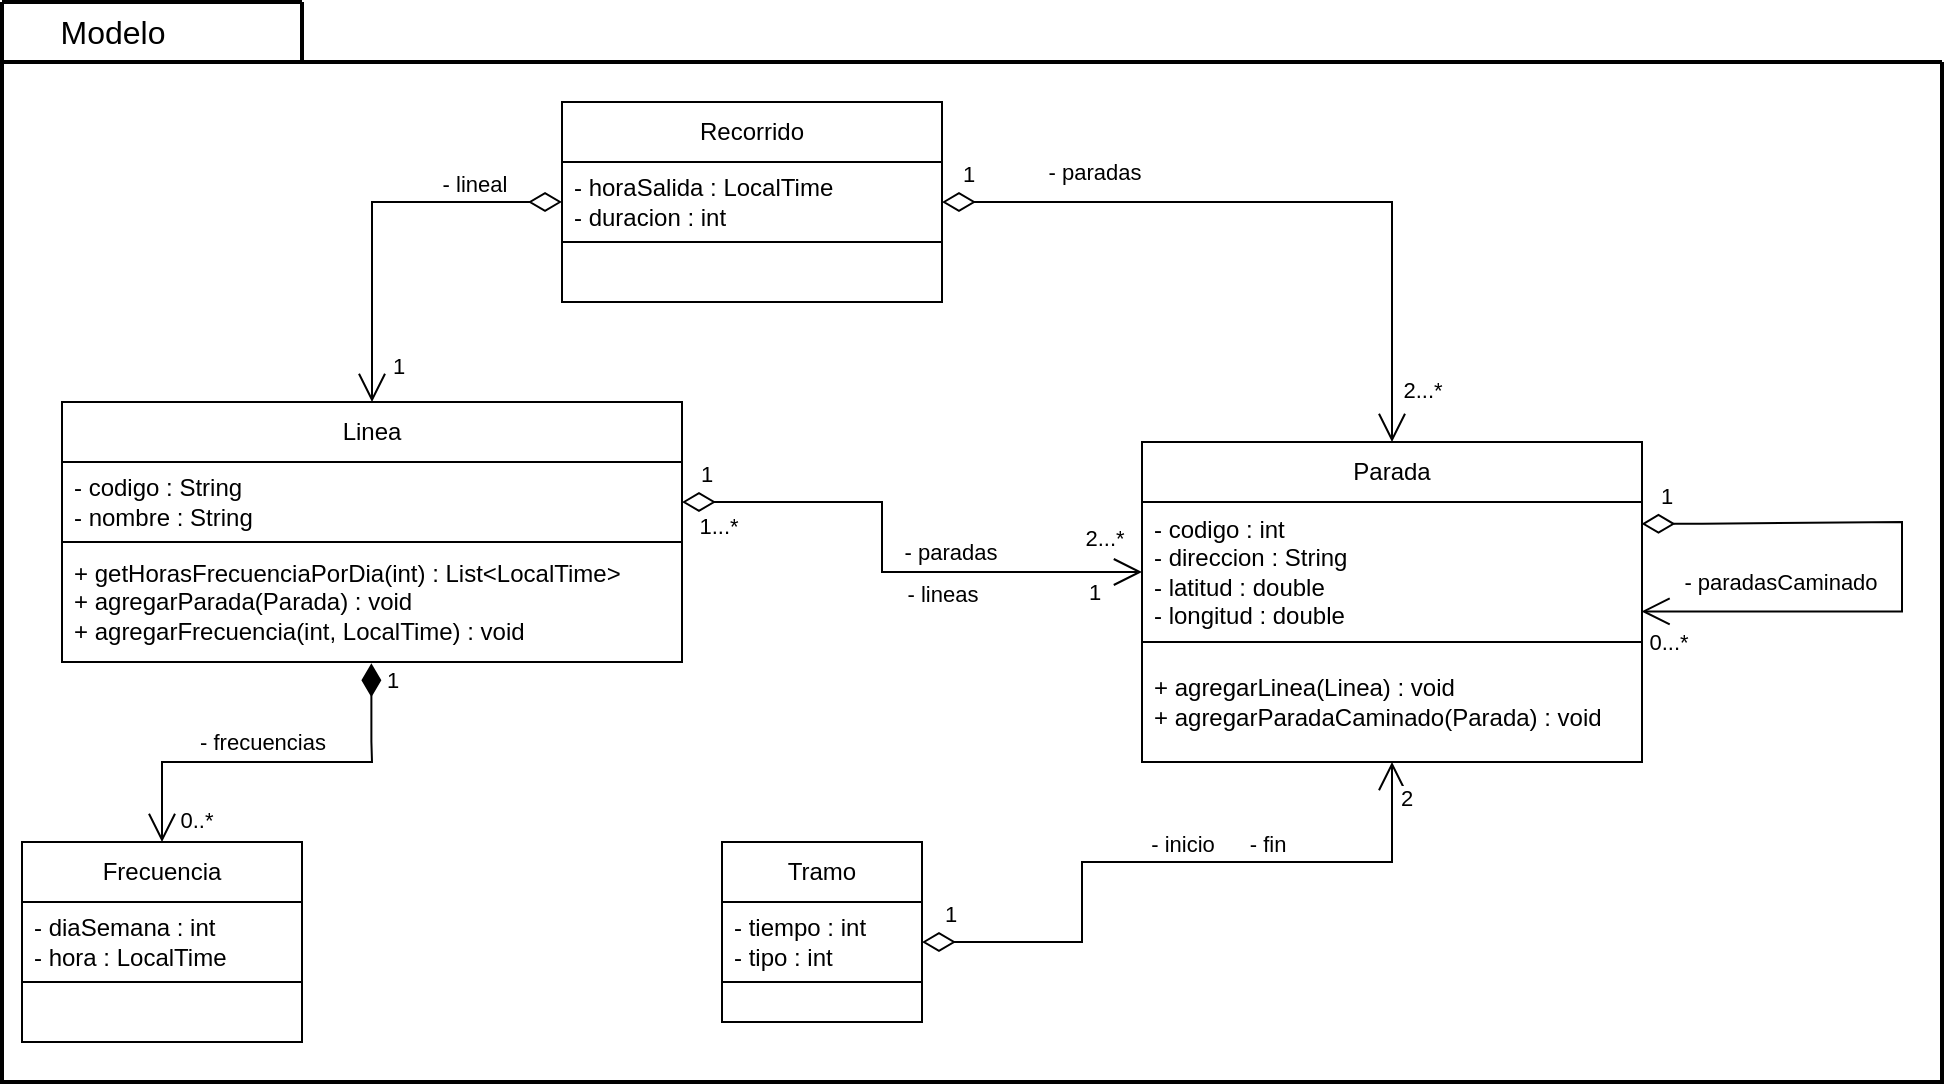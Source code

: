 <mxfile version="28.2.5">
  <diagram name="Page-1" id="DdtK2W1SqwpSfvpK938a">
    <mxGraphModel dx="1188" dy="661" grid="1" gridSize="10" guides="1" tooltips="1" connect="1" arrows="1" fold="1" page="1" pageScale="1" pageWidth="850" pageHeight="1100" math="0" shadow="0" adaptiveColors="simple">
      <root>
        <mxCell id="0" />
        <mxCell id="1" parent="0" />
        <mxCell id="cIf180iwZ4gJFKfaal7i-22" value="" style="swimlane;startSize=0;align=center;strokeWidth=2;" parent="1" vertex="1">
          <mxGeometry x="10" y="40" width="970" height="510" as="geometry" />
        </mxCell>
        <mxCell id="cIf180iwZ4gJFKfaal7i-23" value="" style="swimlane;startSize=0;strokeWidth=2;" parent="1" vertex="1">
          <mxGeometry x="10" y="10" width="150" height="30" as="geometry" />
        </mxCell>
        <mxCell id="cIf180iwZ4gJFKfaal7i-24" value="Modelo" style="text;html=1;align=center;verticalAlign=middle;resizable=0;points=[];autosize=1;strokeColor=none;fillColor=none;fontSize=16;" parent="cIf180iwZ4gJFKfaal7i-23" vertex="1">
          <mxGeometry x="15" width="80" height="30" as="geometry" />
        </mxCell>
        <mxCell id="cIf180iwZ4gJFKfaal7i-10" value="Recorrido" style="swimlane;fontStyle=0;childLayout=stackLayout;horizontal=1;startSize=30;horizontalStack=0;resizeParent=1;resizeParentMax=0;resizeLast=0;collapsible=1;marginBottom=0;whiteSpace=wrap;html=1;fillColor=none;" parent="1" vertex="1">
          <mxGeometry x="290" y="60" width="190" height="100" as="geometry" />
        </mxCell>
        <mxCell id="cIf180iwZ4gJFKfaal7i-11" value="&lt;div&gt;- horaSalida : LocalTime&lt;/div&gt;&lt;div&gt;- duracion : int&lt;/div&gt;" style="text;strokeColor=none;fillColor=none;align=left;verticalAlign=middle;spacingLeft=4;spacingRight=4;overflow=hidden;points=[[0,0.5],[1,0.5]];portConstraint=eastwest;rotatable=0;whiteSpace=wrap;html=1;" parent="cIf180iwZ4gJFKfaal7i-10" vertex="1">
          <mxGeometry y="30" width="190" height="40" as="geometry" />
        </mxCell>
        <mxCell id="cIf180iwZ4gJFKfaal7i-12" value="&amp;nbsp;" style="text;strokeColor=default;fillColor=none;align=left;verticalAlign=middle;spacingLeft=4;spacingRight=4;overflow=hidden;points=[[0,0.5],[1,0.5]];portConstraint=eastwest;rotatable=0;whiteSpace=wrap;html=1;glass=0;shadow=0;" parent="cIf180iwZ4gJFKfaal7i-10" vertex="1">
          <mxGeometry y="70" width="190" height="30" as="geometry" />
        </mxCell>
        <mxCell id="yJuBEbrkRVFyZwPIGfPt-5" value="Parada" style="swimlane;fontStyle=0;childLayout=stackLayout;horizontal=1;startSize=30;horizontalStack=0;resizeParent=1;resizeParentMax=0;resizeLast=0;collapsible=1;marginBottom=0;whiteSpace=wrap;html=1;fillColor=none;" vertex="1" parent="1">
          <mxGeometry x="580" y="230" width="250" height="160" as="geometry" />
        </mxCell>
        <mxCell id="yJuBEbrkRVFyZwPIGfPt-6" value="&lt;div&gt;- codigo : int&lt;/div&gt;&lt;div&gt;- direccion : String&lt;/div&gt;&lt;div&gt;- latitud : double&lt;/div&gt;&lt;div&gt;- longitud : double&lt;/div&gt;" style="text;strokeColor=none;fillColor=none;align=left;verticalAlign=middle;spacingLeft=4;spacingRight=4;overflow=hidden;points=[[0,0.5],[1,0.5]];portConstraint=eastwest;rotatable=0;whiteSpace=wrap;html=1;" vertex="1" parent="yJuBEbrkRVFyZwPIGfPt-5">
          <mxGeometry y="30" width="250" height="70" as="geometry" />
        </mxCell>
        <mxCell id="yJuBEbrkRVFyZwPIGfPt-7" value="&lt;div&gt;+ agregarLinea(Linea) : void&lt;/div&gt;&lt;div&gt;+ agregarParadaCaminado(Parada) : void&lt;/div&gt;" style="text;strokeColor=default;fillColor=none;align=left;verticalAlign=middle;spacingLeft=4;spacingRight=4;overflow=hidden;points=[[0,0.5],[1,0.5]];portConstraint=eastwest;rotatable=0;whiteSpace=wrap;html=1;glass=0;shadow=0;" vertex="1" parent="yJuBEbrkRVFyZwPIGfPt-5">
          <mxGeometry y="100" width="250" height="60" as="geometry" />
        </mxCell>
        <mxCell id="yJuBEbrkRVFyZwPIGfPt-38" value="" style="endArrow=open;html=1;endSize=12;startArrow=diamondThin;startSize=14;startFill=0;edgeStyle=orthogonalEdgeStyle;align=left;verticalAlign=bottom;rounded=0;exitX=0.999;exitY=0.156;exitDx=0;exitDy=0;exitPerimeter=0;entryX=0.999;entryY=0.782;entryDx=0;entryDy=0;entryPerimeter=0;" edge="1" parent="yJuBEbrkRVFyZwPIGfPt-5" source="yJuBEbrkRVFyZwPIGfPt-6" target="yJuBEbrkRVFyZwPIGfPt-6">
          <mxGeometry x="-1" y="3" relative="1" as="geometry">
            <mxPoint x="260" y="-20" as="sourcePoint" />
            <mxPoint x="320" y="120" as="targetPoint" />
            <Array as="points">
              <mxPoint x="280" y="41" />
              <mxPoint x="380" y="40" />
              <mxPoint x="380" y="85" />
            </Array>
          </mxGeometry>
        </mxCell>
        <mxCell id="yJuBEbrkRVFyZwPIGfPt-39" value="0...*" style="edgeLabel;html=1;align=center;verticalAlign=middle;resizable=0;points=[];" vertex="1" connectable="0" parent="yJuBEbrkRVFyZwPIGfPt-38">
          <mxGeometry x="0.893" y="5" relative="1" as="geometry">
            <mxPoint x="-3" y="10" as="offset" />
          </mxGeometry>
        </mxCell>
        <mxCell id="yJuBEbrkRVFyZwPIGfPt-40" value="- paradasCaminado" style="edgeLabel;html=1;align=center;verticalAlign=middle;resizable=0;points=[];" vertex="1" connectable="0" parent="yJuBEbrkRVFyZwPIGfPt-38">
          <mxGeometry x="-0.555" y="3" relative="1" as="geometry">
            <mxPoint x="1" y="32" as="offset" />
          </mxGeometry>
        </mxCell>
        <mxCell id="yJuBEbrkRVFyZwPIGfPt-41" value="1" style="edgeLabel;html=1;align=center;verticalAlign=middle;resizable=0;points=[];" vertex="1" connectable="0" parent="yJuBEbrkRVFyZwPIGfPt-38">
          <mxGeometry x="-0.947" y="4" relative="1" as="geometry">
            <mxPoint x="4" y="-10" as="offset" />
          </mxGeometry>
        </mxCell>
        <mxCell id="yJuBEbrkRVFyZwPIGfPt-8" value="Linea" style="swimlane;fontStyle=0;childLayout=stackLayout;horizontal=1;startSize=30;horizontalStack=0;resizeParent=1;resizeParentMax=0;resizeLast=0;collapsible=1;marginBottom=0;whiteSpace=wrap;html=1;fillColor=none;" vertex="1" parent="1">
          <mxGeometry x="40" y="210" width="310" height="130" as="geometry" />
        </mxCell>
        <mxCell id="yJuBEbrkRVFyZwPIGfPt-9" value="&lt;div&gt;- codigo : String&lt;/div&gt;&lt;div&gt;- nombre : String&lt;/div&gt;" style="text;strokeColor=none;fillColor=none;align=left;verticalAlign=middle;spacingLeft=4;spacingRight=4;overflow=hidden;points=[[0,0.5],[1,0.5]];portConstraint=eastwest;rotatable=0;whiteSpace=wrap;html=1;" vertex="1" parent="yJuBEbrkRVFyZwPIGfPt-8">
          <mxGeometry y="30" width="310" height="40" as="geometry" />
        </mxCell>
        <mxCell id="yJuBEbrkRVFyZwPIGfPt-10" value="&lt;div&gt;+ getHorasFrecuenciaPorDia(int) : List&amp;lt;LocalTime&amp;gt;&lt;/div&gt;&lt;div&gt;+ agregarParada(Parada) : void&lt;/div&gt;&lt;div&gt;+ agregarFrecuencia(int, LocalTime) : void&lt;/div&gt;" style="text;strokeColor=default;fillColor=none;align=left;verticalAlign=middle;spacingLeft=4;spacingRight=4;overflow=hidden;points=[[0,0.5],[1,0.5]];portConstraint=eastwest;rotatable=0;whiteSpace=wrap;html=1;glass=0;shadow=0;" vertex="1" parent="yJuBEbrkRVFyZwPIGfPt-8">
          <mxGeometry y="70" width="310" height="60" as="geometry" />
        </mxCell>
        <mxCell id="yJuBEbrkRVFyZwPIGfPt-11" value="Frecuencia" style="swimlane;fontStyle=0;childLayout=stackLayout;horizontal=1;startSize=30;horizontalStack=0;resizeParent=1;resizeParentMax=0;resizeLast=0;collapsible=1;marginBottom=0;whiteSpace=wrap;html=1;fillColor=none;" vertex="1" parent="1">
          <mxGeometry x="20" y="430" width="140" height="100" as="geometry" />
        </mxCell>
        <mxCell id="yJuBEbrkRVFyZwPIGfPt-12" value="&lt;div&gt;- diaSemana : int&lt;/div&gt;&lt;div&gt;- hora : LocalTime&lt;/div&gt;" style="text;strokeColor=none;fillColor=none;align=left;verticalAlign=middle;spacingLeft=4;spacingRight=4;overflow=hidden;points=[[0,0.5],[1,0.5]];portConstraint=eastwest;rotatable=0;whiteSpace=wrap;html=1;" vertex="1" parent="yJuBEbrkRVFyZwPIGfPt-11">
          <mxGeometry y="30" width="140" height="40" as="geometry" />
        </mxCell>
        <mxCell id="yJuBEbrkRVFyZwPIGfPt-13" value="&amp;nbsp;" style="text;strokeColor=default;fillColor=none;align=left;verticalAlign=middle;spacingLeft=4;spacingRight=4;overflow=hidden;points=[[0,0.5],[1,0.5]];portConstraint=eastwest;rotatable=0;whiteSpace=wrap;html=1;glass=0;shadow=0;" vertex="1" parent="yJuBEbrkRVFyZwPIGfPt-11">
          <mxGeometry y="70" width="140" height="30" as="geometry" />
        </mxCell>
        <mxCell id="yJuBEbrkRVFyZwPIGfPt-14" value="Tramo" style="swimlane;fontStyle=0;childLayout=stackLayout;horizontal=1;startSize=30;horizontalStack=0;resizeParent=1;resizeParentMax=0;resizeLast=0;collapsible=1;marginBottom=0;whiteSpace=wrap;html=1;fillColor=none;" vertex="1" parent="1">
          <mxGeometry x="370" y="430" width="100" height="90" as="geometry" />
        </mxCell>
        <mxCell id="yJuBEbrkRVFyZwPIGfPt-15" value="&lt;div&gt;- tiempo : int&lt;/div&gt;&lt;div&gt;- tipo : int&lt;/div&gt;" style="text;strokeColor=none;fillColor=none;align=left;verticalAlign=middle;spacingLeft=4;spacingRight=4;overflow=hidden;points=[[0,0.5],[1,0.5]];portConstraint=eastwest;rotatable=0;whiteSpace=wrap;html=1;" vertex="1" parent="yJuBEbrkRVFyZwPIGfPt-14">
          <mxGeometry y="30" width="100" height="40" as="geometry" />
        </mxCell>
        <mxCell id="yJuBEbrkRVFyZwPIGfPt-16" value="" style="text;strokeColor=default;fillColor=none;align=left;verticalAlign=middle;spacingLeft=4;spacingRight=4;overflow=hidden;points=[[0,0.5],[1,0.5]];portConstraint=eastwest;rotatable=0;whiteSpace=wrap;html=1;glass=0;shadow=0;" vertex="1" parent="yJuBEbrkRVFyZwPIGfPt-14">
          <mxGeometry y="70" width="100" height="20" as="geometry" />
        </mxCell>
        <mxCell id="yJuBEbrkRVFyZwPIGfPt-17" value="" style="endArrow=open;html=1;endSize=12;startArrow=diamondThin;startSize=14;startFill=0;edgeStyle=orthogonalEdgeStyle;align=left;verticalAlign=bottom;rounded=0;entryX=0.5;entryY=0;entryDx=0;entryDy=0;exitX=0;exitY=0.5;exitDx=0;exitDy=0;" edge="1" parent="1" source="cIf180iwZ4gJFKfaal7i-11" target="yJuBEbrkRVFyZwPIGfPt-8">
          <mxGeometry x="-1" y="3" relative="1" as="geometry">
            <mxPoint x="230" y="20" as="sourcePoint" />
            <mxPoint x="180" y="200" as="targetPoint" />
          </mxGeometry>
        </mxCell>
        <mxCell id="yJuBEbrkRVFyZwPIGfPt-19" value="1" style="edgeLabel;html=1;align=center;verticalAlign=middle;resizable=0;points=[];" vertex="1" connectable="0" parent="yJuBEbrkRVFyZwPIGfPt-17">
          <mxGeometry x="0.893" y="5" relative="1" as="geometry">
            <mxPoint x="8" y="-8" as="offset" />
          </mxGeometry>
        </mxCell>
        <mxCell id="yJuBEbrkRVFyZwPIGfPt-20" value="- lineal" style="edgeLabel;html=1;align=center;verticalAlign=middle;resizable=0;points=[];" vertex="1" connectable="0" parent="yJuBEbrkRVFyZwPIGfPt-17">
          <mxGeometry x="-0.555" y="3" relative="1" as="geometry">
            <mxPoint x="-1" y="-12" as="offset" />
          </mxGeometry>
        </mxCell>
        <mxCell id="yJuBEbrkRVFyZwPIGfPt-22" value="" style="endArrow=open;html=1;endSize=12;startArrow=diamondThin;startSize=14;startFill=1;align=left;verticalAlign=bottom;rounded=0;edgeStyle=orthogonalEdgeStyle;entryX=0.5;entryY=0;entryDx=0;entryDy=0;exitX=0.499;exitY=1.01;exitDx=0;exitDy=0;exitPerimeter=0;" edge="1" parent="1" source="yJuBEbrkRVFyZwPIGfPt-10" target="yJuBEbrkRVFyZwPIGfPt-11">
          <mxGeometry x="-1" y="3" relative="1" as="geometry">
            <mxPoint x="320" y="380" as="sourcePoint" />
            <mxPoint x="-30" y="400" as="targetPoint" />
            <Array as="points">
              <mxPoint x="195" y="380" />
              <mxPoint x="195" y="390" />
              <mxPoint x="90" y="390" />
            </Array>
          </mxGeometry>
        </mxCell>
        <mxCell id="yJuBEbrkRVFyZwPIGfPt-23" value="0..*" style="edgeLabel;html=1;align=center;verticalAlign=middle;resizable=0;points=[];" vertex="1" connectable="0" parent="yJuBEbrkRVFyZwPIGfPt-22">
          <mxGeometry x="0.893" y="5" relative="1" as="geometry">
            <mxPoint x="12" y="-1" as="offset" />
          </mxGeometry>
        </mxCell>
        <mxCell id="yJuBEbrkRVFyZwPIGfPt-24" value="- frecuencias" style="edgeLabel;html=1;align=center;verticalAlign=middle;resizable=0;points=[];" vertex="1" connectable="0" parent="yJuBEbrkRVFyZwPIGfPt-22">
          <mxGeometry x="-0.555" y="3" relative="1" as="geometry">
            <mxPoint x="-58" y="-4" as="offset" />
          </mxGeometry>
        </mxCell>
        <mxCell id="yJuBEbrkRVFyZwPIGfPt-25" value="1" style="edgeLabel;html=1;align=center;verticalAlign=middle;resizable=0;points=[];" vertex="1" connectable="0" parent="yJuBEbrkRVFyZwPIGfPt-22">
          <mxGeometry x="-0.873" y="-1" relative="1" as="geometry">
            <mxPoint x="11" y="-4" as="offset" />
          </mxGeometry>
        </mxCell>
        <mxCell id="yJuBEbrkRVFyZwPIGfPt-26" value="" style="endArrow=open;html=1;endSize=12;startArrow=diamondThin;startSize=14;startFill=0;edgeStyle=orthogonalEdgeStyle;align=left;verticalAlign=bottom;rounded=0;entryX=0;entryY=0.5;entryDx=0;entryDy=0;exitX=1;exitY=0.5;exitDx=0;exitDy=0;" edge="1" parent="1" source="yJuBEbrkRVFyZwPIGfPt-9" target="yJuBEbrkRVFyZwPIGfPt-6">
          <mxGeometry x="-1" y="3" relative="1" as="geometry">
            <mxPoint x="545" y="240" as="sourcePoint" />
            <mxPoint x="450" y="340" as="targetPoint" />
            <Array as="points">
              <mxPoint x="450" y="260" />
              <mxPoint x="450" y="295" />
            </Array>
          </mxGeometry>
        </mxCell>
        <mxCell id="yJuBEbrkRVFyZwPIGfPt-27" value="2...*" style="edgeLabel;html=1;align=center;verticalAlign=middle;resizable=0;points=[];" vertex="1" connectable="0" parent="yJuBEbrkRVFyZwPIGfPt-26">
          <mxGeometry x="0.893" y="5" relative="1" as="geometry">
            <mxPoint x="-5" y="-12" as="offset" />
          </mxGeometry>
        </mxCell>
        <mxCell id="yJuBEbrkRVFyZwPIGfPt-28" value="- paradas" style="edgeLabel;html=1;align=center;verticalAlign=middle;resizable=0;points=[];" vertex="1" connectable="0" parent="yJuBEbrkRVFyZwPIGfPt-26">
          <mxGeometry x="-0.555" y="3" relative="1" as="geometry">
            <mxPoint x="75" y="28" as="offset" />
          </mxGeometry>
        </mxCell>
        <mxCell id="yJuBEbrkRVFyZwPIGfPt-29" value="1" style="edgeLabel;html=1;align=center;verticalAlign=middle;resizable=0;points=[];" vertex="1" connectable="0" parent="yJuBEbrkRVFyZwPIGfPt-26">
          <mxGeometry x="-0.908" y="1" relative="1" as="geometry">
            <mxPoint y="-13" as="offset" />
          </mxGeometry>
        </mxCell>
        <mxCell id="yJuBEbrkRVFyZwPIGfPt-30" value="- lineas" style="edgeLabel;html=1;align=center;verticalAlign=middle;resizable=0;points=[];" vertex="1" connectable="0" parent="yJuBEbrkRVFyZwPIGfPt-26">
          <mxGeometry x="0.161" y="-1" relative="1" as="geometry">
            <mxPoint x="11" y="10" as="offset" />
          </mxGeometry>
        </mxCell>
        <mxCell id="yJuBEbrkRVFyZwPIGfPt-31" value="1" style="edgeLabel;html=1;align=center;verticalAlign=middle;resizable=0;points=[];" vertex="1" connectable="0" parent="yJuBEbrkRVFyZwPIGfPt-26">
          <mxGeometry x="0.905" y="-2" relative="1" as="geometry">
            <mxPoint x="-12" y="8" as="offset" />
          </mxGeometry>
        </mxCell>
        <mxCell id="yJuBEbrkRVFyZwPIGfPt-32" value="1...*" style="edgeLabel;html=1;align=center;verticalAlign=middle;resizable=0;points=[];" vertex="1" connectable="0" parent="yJuBEbrkRVFyZwPIGfPt-26">
          <mxGeometry x="-0.805" y="1" relative="1" as="geometry">
            <mxPoint x="-8" y="13" as="offset" />
          </mxGeometry>
        </mxCell>
        <mxCell id="yJuBEbrkRVFyZwPIGfPt-33" value="" style="endArrow=open;html=1;endSize=12;startArrow=diamondThin;startSize=14;startFill=0;edgeStyle=orthogonalEdgeStyle;align=left;verticalAlign=bottom;rounded=0;entryX=0.5;entryY=0;entryDx=0;entryDy=0;exitX=1;exitY=0.5;exitDx=0;exitDy=0;" edge="1" parent="1" source="cIf180iwZ4gJFKfaal7i-10" target="yJuBEbrkRVFyZwPIGfPt-5">
          <mxGeometry x="-1" y="3" relative="1" as="geometry">
            <mxPoint x="695" y="100" as="sourcePoint" />
            <mxPoint x="600" y="200" as="targetPoint" />
          </mxGeometry>
        </mxCell>
        <mxCell id="yJuBEbrkRVFyZwPIGfPt-34" value="2...*" style="edgeLabel;html=1;align=center;verticalAlign=middle;resizable=0;points=[];" vertex="1" connectable="0" parent="yJuBEbrkRVFyZwPIGfPt-33">
          <mxGeometry x="0.893" y="5" relative="1" as="geometry">
            <mxPoint x="10" y="-8" as="offset" />
          </mxGeometry>
        </mxCell>
        <mxCell id="yJuBEbrkRVFyZwPIGfPt-35" value="- paradas" style="edgeLabel;html=1;align=center;verticalAlign=middle;resizable=0;points=[];" vertex="1" connectable="0" parent="yJuBEbrkRVFyZwPIGfPt-33">
          <mxGeometry x="-0.555" y="3" relative="1" as="geometry">
            <mxPoint x="-1" y="-12" as="offset" />
          </mxGeometry>
        </mxCell>
        <mxCell id="yJuBEbrkRVFyZwPIGfPt-36" value="1" style="edgeLabel;html=1;align=center;verticalAlign=middle;resizable=0;points=[];" vertex="1" connectable="0" parent="yJuBEbrkRVFyZwPIGfPt-33">
          <mxGeometry x="-0.947" y="4" relative="1" as="geometry">
            <mxPoint x="4" y="-10" as="offset" />
          </mxGeometry>
        </mxCell>
        <mxCell id="yJuBEbrkRVFyZwPIGfPt-42" value="" style="endArrow=open;html=1;endSize=12;startArrow=diamondThin;startSize=14;startFill=0;edgeStyle=orthogonalEdgeStyle;align=left;verticalAlign=bottom;rounded=0;exitX=1;exitY=0.5;exitDx=0;exitDy=0;" edge="1" parent="1" source="yJuBEbrkRVFyZwPIGfPt-15" target="yJuBEbrkRVFyZwPIGfPt-7">
          <mxGeometry x="-1" y="3" relative="1" as="geometry">
            <mxPoint x="755" y="400" as="sourcePoint" />
            <mxPoint x="660" y="500" as="targetPoint" />
            <Array as="points">
              <mxPoint x="550" y="480" />
              <mxPoint x="550" y="440" />
              <mxPoint x="705" y="440" />
            </Array>
          </mxGeometry>
        </mxCell>
        <mxCell id="yJuBEbrkRVFyZwPIGfPt-43" value="2" style="edgeLabel;html=1;align=center;verticalAlign=middle;resizable=0;points=[];" vertex="1" connectable="0" parent="yJuBEbrkRVFyZwPIGfPt-42">
          <mxGeometry x="0.893" y="5" relative="1" as="geometry">
            <mxPoint x="12" as="offset" />
          </mxGeometry>
        </mxCell>
        <mxCell id="yJuBEbrkRVFyZwPIGfPt-44" value="&amp;nbsp;- fin" style="edgeLabel;html=1;align=center;verticalAlign=middle;resizable=0;points=[];" vertex="1" connectable="0" parent="yJuBEbrkRVFyZwPIGfPt-42">
          <mxGeometry x="-0.555" y="3" relative="1" as="geometry">
            <mxPoint x="98" y="-46" as="offset" />
          </mxGeometry>
        </mxCell>
        <mxCell id="yJuBEbrkRVFyZwPIGfPt-45" value="&lt;div&gt;- inicio&lt;/div&gt;" style="edgeLabel;html=1;align=center;verticalAlign=middle;resizable=0;points=[];" vertex="1" connectable="0" parent="yJuBEbrkRVFyZwPIGfPt-42">
          <mxGeometry x="-0.079" relative="1" as="geometry">
            <mxPoint x="20" y="-9" as="offset" />
          </mxGeometry>
        </mxCell>
        <mxCell id="yJuBEbrkRVFyZwPIGfPt-46" value="1" style="edgeLabel;html=1;align=center;verticalAlign=middle;resizable=0;points=[];" vertex="1" connectable="0" parent="yJuBEbrkRVFyZwPIGfPt-42">
          <mxGeometry x="-0.917" relative="1" as="geometry">
            <mxPoint y="-14" as="offset" />
          </mxGeometry>
        </mxCell>
      </root>
    </mxGraphModel>
  </diagram>
</mxfile>
